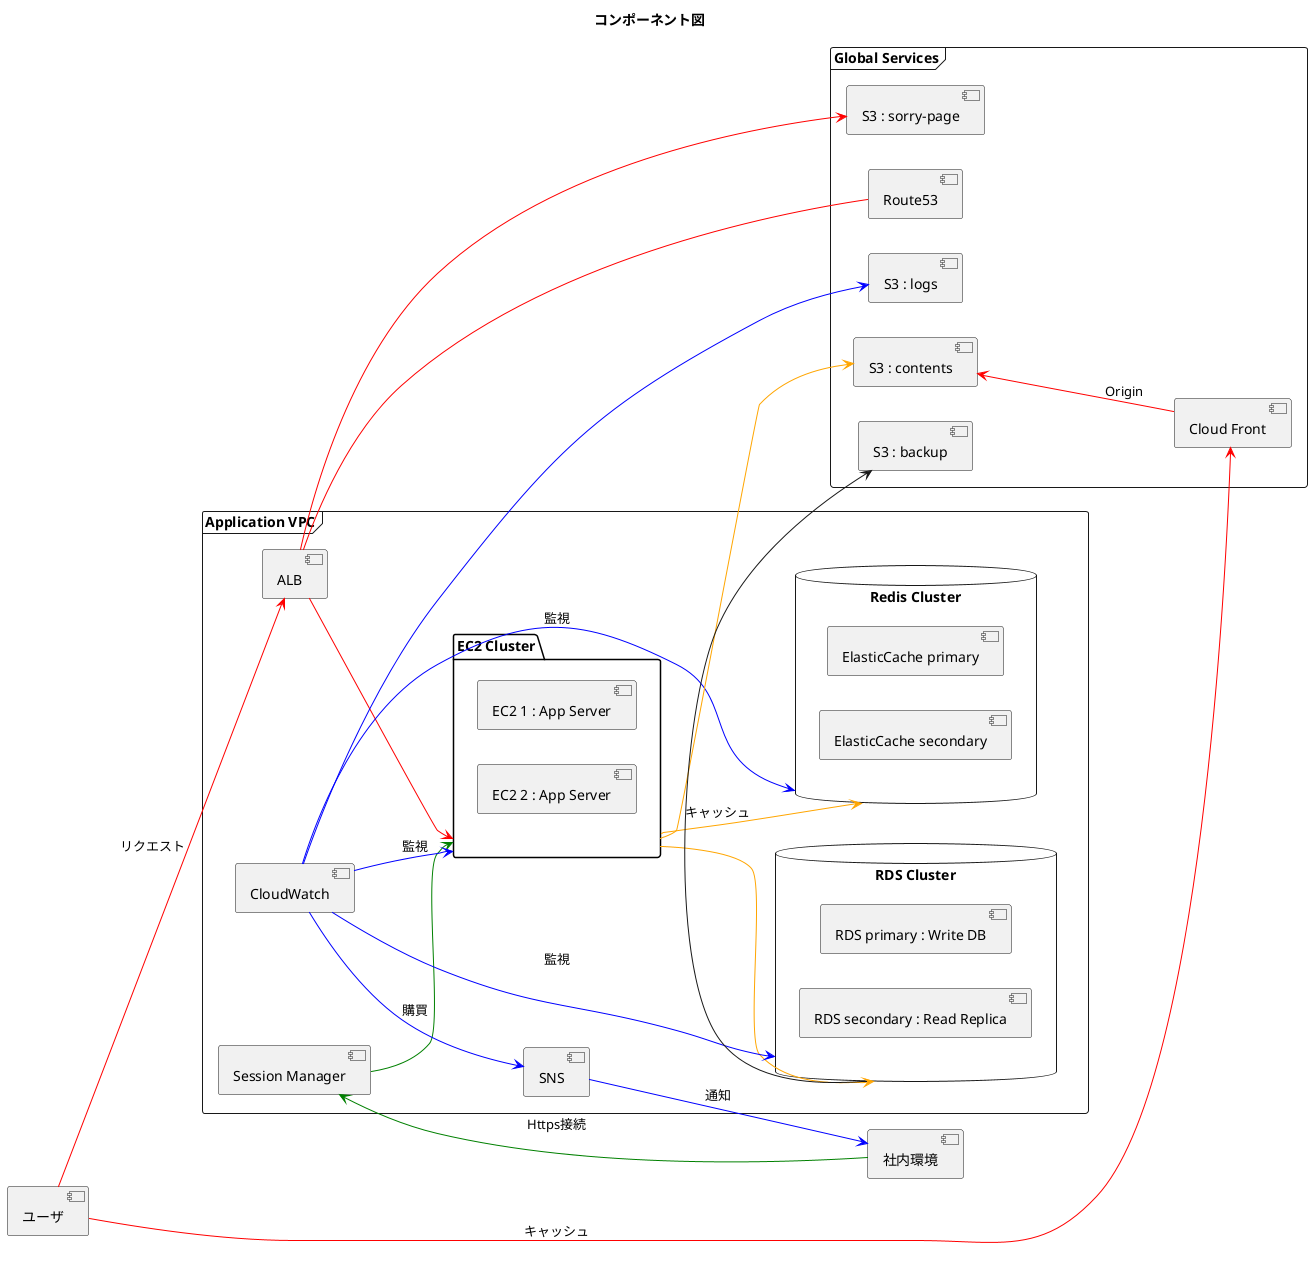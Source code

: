 @startuml コンポーネント図
title コンポーネント図

left to right direction

' 詳細な構造はわからないのでAWS環境を想定して作成

frame "Global Services" {
    [Route53]
    [S3 : contents]
    [S3 : sorry-page]
    [S3 : backup]
    [S3 : logs]
    [Cloud Front]
    [S3 : contents] <-[#red]- [Cloud Front] : Origin
}

frame "Application VPC" {

    package "EC2 Cluster" {
        [EC2 1 : App Server]
        [EC2 2 : App Server]
    }

    database "RDS Cluster" {
        [RDS primary : Write DB]
        [RDS secondary : Read Replica]
    }

    database "Redis Cluster" {
        [ElasticCache primary]
        [ElasticCache secondary]
    }

    [EC2 Cluster] -[#orange]-> [Redis Cluster] : キャッシュ
    [Session Manager] -[#green]-> [EC2 Cluster]
    [ALB] -[#red]-> [EC2 Cluster]
    [EC2 Cluster] -[#orange]-> [RDS Cluster]

    [CloudWatch] -[hidden]-> [SNS]
    [CloudWatch] -[hidden]-> [EC2 Cluster]
    [CloudWatch] -[hidden]-> [RDS Cluster]
    [CloudWatch] -[hidden]-> [Redis Cluster]

    [Route53] -[#red]- [ALB]
}

[ユーザ] -[#red]-> [ALB] : リクエスト
[ユーザ] -[#red]-> [Cloud Front] : キャッシュ
[ALB] -[#red]-> [S3 : sorry-page]
[社内環境] -[#green]-> [Session Manager] : Https接続
[EC2 Cluster] -[#orange]-> [S3 : contents]
[RDS Cluster] --> [S3 : backup]
[CloudWatch] -[#blue]-> [S3 : logs]

[CloudWatch] -[#blue]-> [EC2 Cluster] : 監視
[CloudWatch] -[#blue]-> [RDS Cluster] : 監視
[CloudWatch] -[#blue]-> [Redis Cluster] : 監視
[CloudWatch] -[#blue]-> [SNS] : 購買
[SNS] -[#blue]-> [社内環境] : 通知

@enduml
